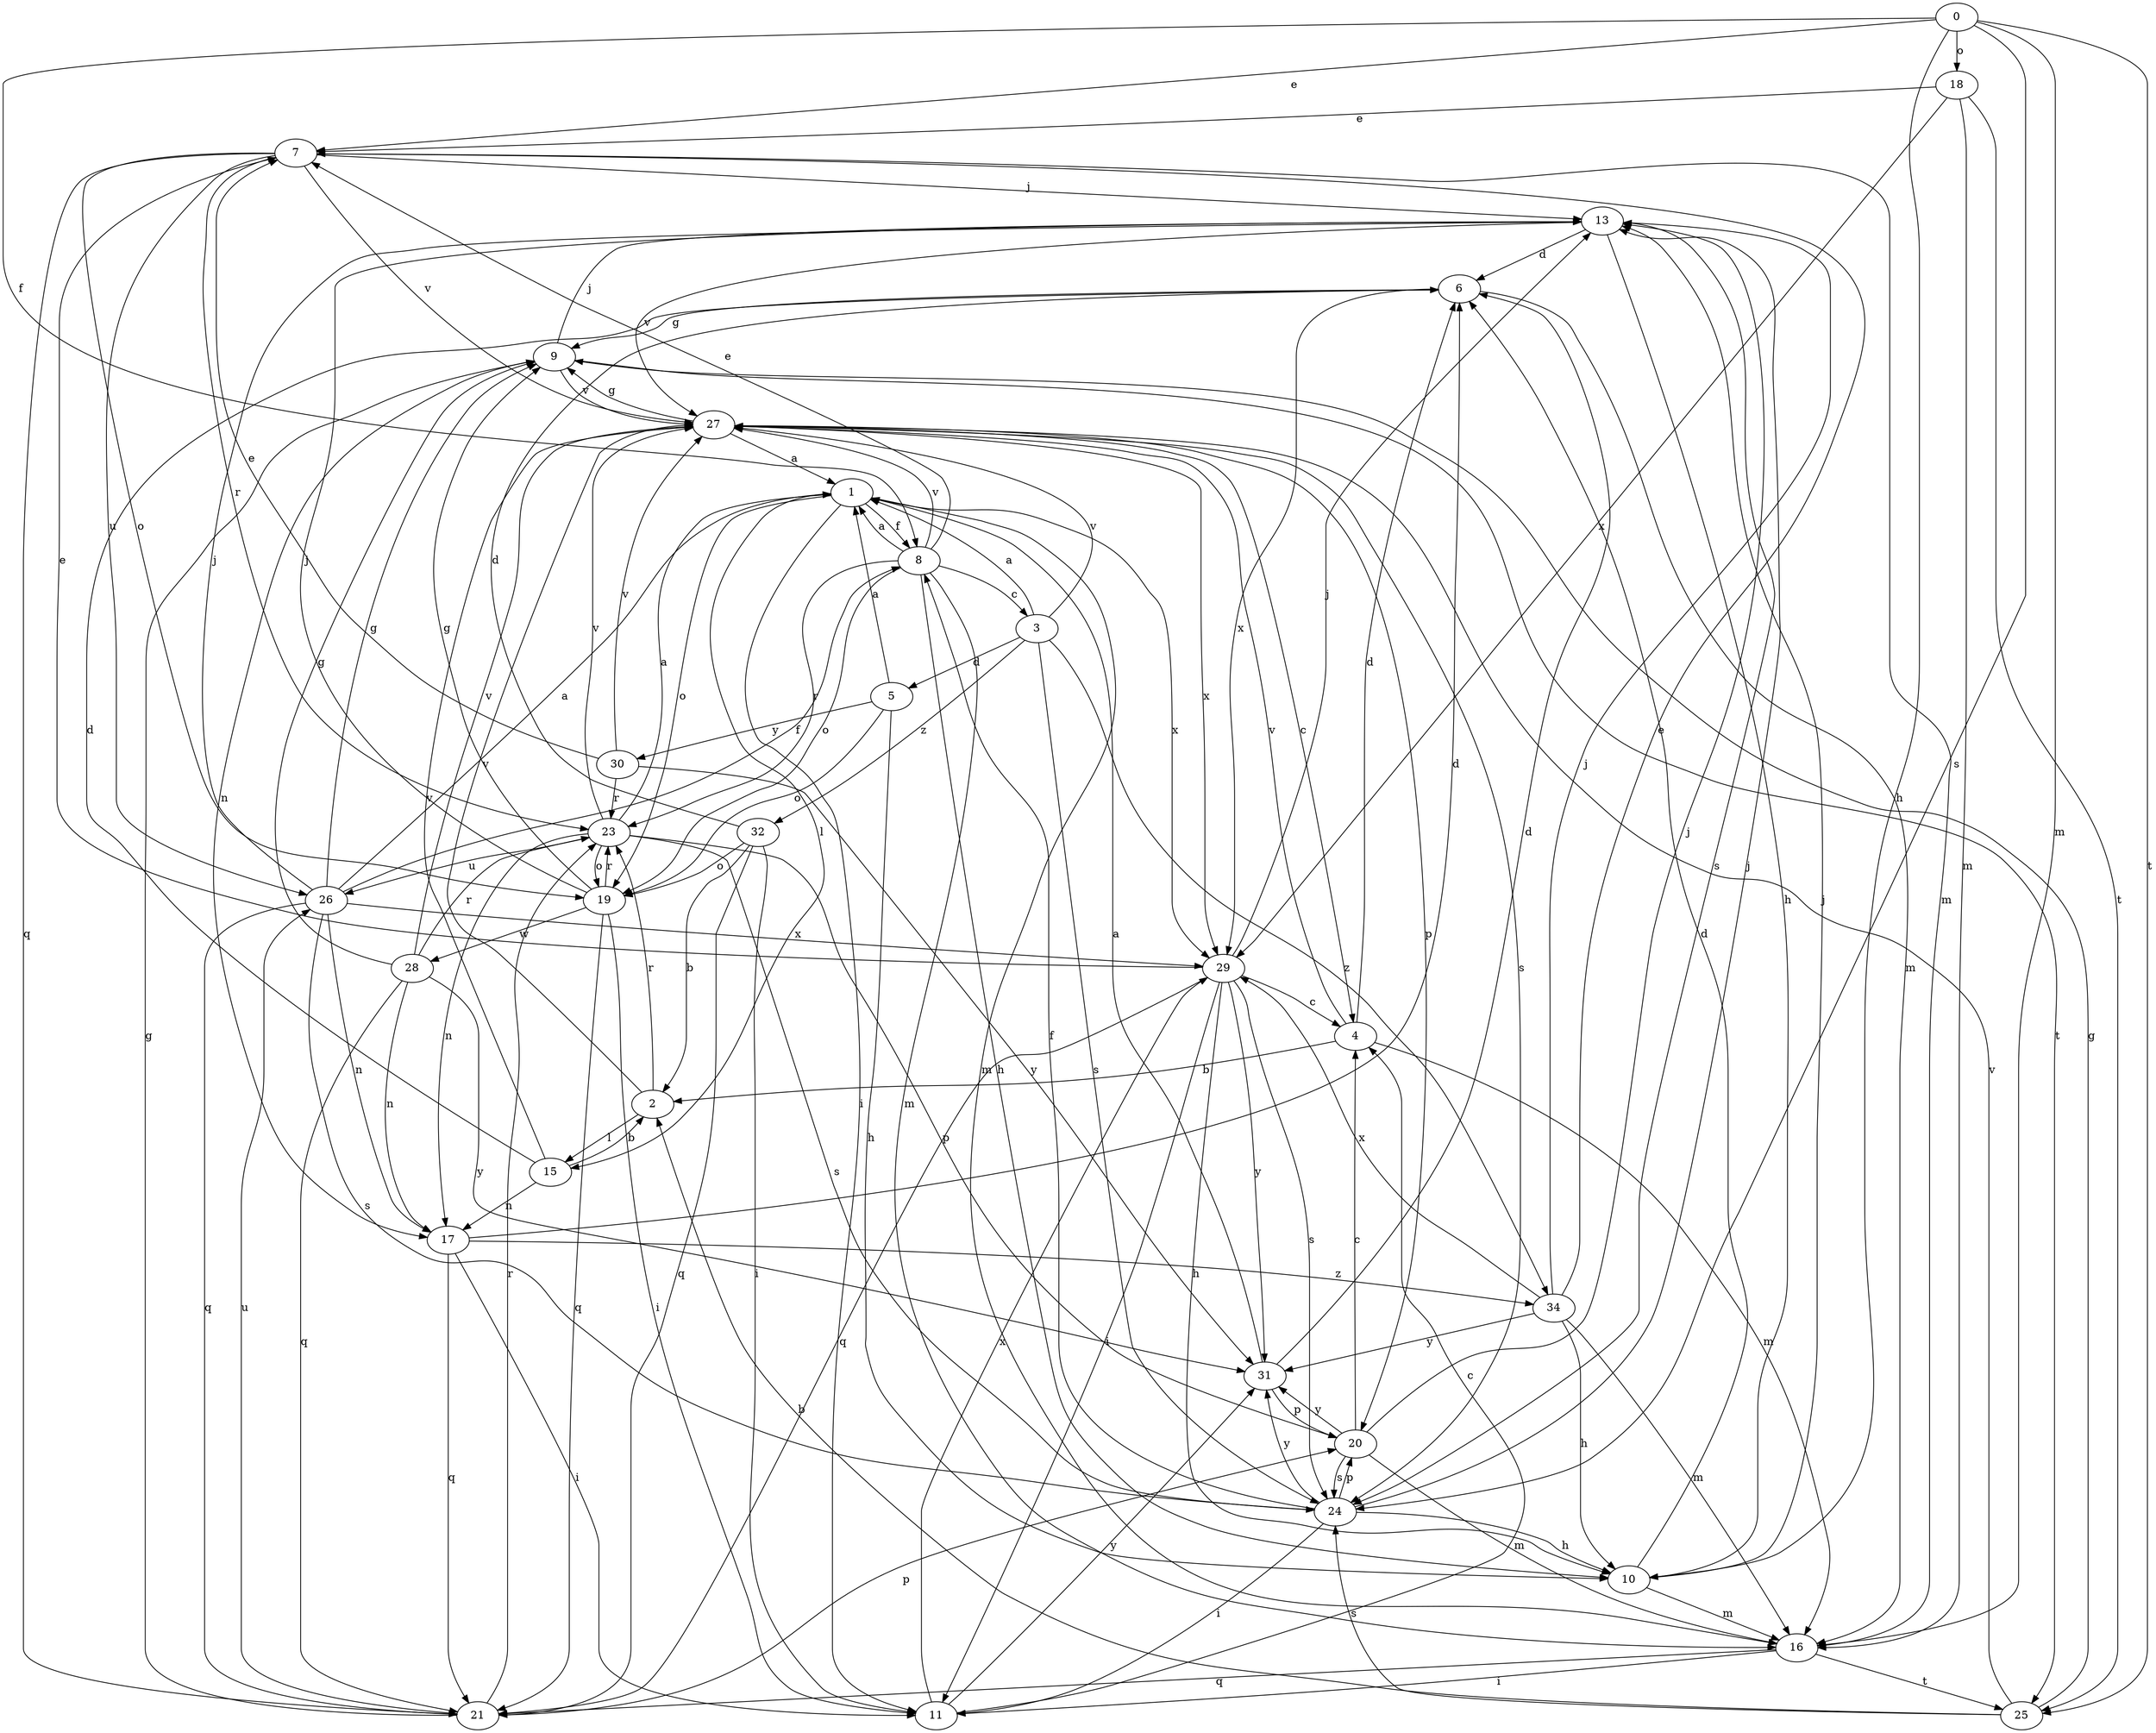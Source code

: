 strict digraph  {
0;
1;
2;
3;
4;
5;
6;
7;
8;
9;
10;
11;
13;
15;
16;
17;
18;
19;
20;
21;
23;
24;
25;
26;
27;
28;
29;
30;
31;
32;
34;
0 -> 7  [label=e];
0 -> 8  [label=f];
0 -> 10  [label=h];
0 -> 16  [label=m];
0 -> 18  [label=o];
0 -> 24  [label=s];
0 -> 25  [label=t];
1 -> 8  [label=f];
1 -> 11  [label=i];
1 -> 15  [label=l];
1 -> 16  [label=m];
1 -> 19  [label=o];
1 -> 29  [label=x];
2 -> 15  [label=l];
2 -> 23  [label=r];
2 -> 27  [label=v];
3 -> 1  [label=a];
3 -> 5  [label=d];
3 -> 24  [label=s];
3 -> 27  [label=v];
3 -> 32  [label=z];
3 -> 34  [label=z];
4 -> 2  [label=b];
4 -> 6  [label=d];
4 -> 16  [label=m];
4 -> 27  [label=v];
5 -> 1  [label=a];
5 -> 10  [label=h];
5 -> 19  [label=o];
5 -> 30  [label=y];
6 -> 9  [label=g];
6 -> 16  [label=m];
6 -> 29  [label=x];
7 -> 13  [label=j];
7 -> 16  [label=m];
7 -> 19  [label=o];
7 -> 21  [label=q];
7 -> 23  [label=r];
7 -> 26  [label=u];
7 -> 27  [label=v];
8 -> 1  [label=a];
8 -> 3  [label=c];
8 -> 7  [label=e];
8 -> 10  [label=h];
8 -> 16  [label=m];
8 -> 19  [label=o];
8 -> 23  [label=r];
8 -> 27  [label=v];
9 -> 13  [label=j];
9 -> 17  [label=n];
9 -> 25  [label=t];
9 -> 27  [label=v];
10 -> 6  [label=d];
10 -> 13  [label=j];
10 -> 16  [label=m];
11 -> 4  [label=c];
11 -> 29  [label=x];
11 -> 31  [label=y];
13 -> 6  [label=d];
13 -> 10  [label=h];
13 -> 24  [label=s];
13 -> 27  [label=v];
15 -> 2  [label=b];
15 -> 6  [label=d];
15 -> 17  [label=n];
15 -> 27  [label=v];
16 -> 11  [label=i];
16 -> 21  [label=q];
16 -> 25  [label=t];
17 -> 6  [label=d];
17 -> 11  [label=i];
17 -> 21  [label=q];
17 -> 34  [label=z];
18 -> 7  [label=e];
18 -> 16  [label=m];
18 -> 25  [label=t];
18 -> 29  [label=x];
19 -> 9  [label=g];
19 -> 11  [label=i];
19 -> 13  [label=j];
19 -> 21  [label=q];
19 -> 23  [label=r];
19 -> 28  [label=w];
20 -> 4  [label=c];
20 -> 13  [label=j];
20 -> 16  [label=m];
20 -> 24  [label=s];
20 -> 31  [label=y];
21 -> 9  [label=g];
21 -> 20  [label=p];
21 -> 23  [label=r];
21 -> 26  [label=u];
23 -> 1  [label=a];
23 -> 17  [label=n];
23 -> 19  [label=o];
23 -> 20  [label=p];
23 -> 24  [label=s];
23 -> 26  [label=u];
23 -> 27  [label=v];
24 -> 8  [label=f];
24 -> 10  [label=h];
24 -> 11  [label=i];
24 -> 13  [label=j];
24 -> 20  [label=p];
24 -> 31  [label=y];
25 -> 2  [label=b];
25 -> 9  [label=g];
25 -> 24  [label=s];
25 -> 27  [label=v];
26 -> 1  [label=a];
26 -> 8  [label=f];
26 -> 9  [label=g];
26 -> 13  [label=j];
26 -> 17  [label=n];
26 -> 21  [label=q];
26 -> 24  [label=s];
26 -> 29  [label=x];
27 -> 1  [label=a];
27 -> 4  [label=c];
27 -> 9  [label=g];
27 -> 20  [label=p];
27 -> 24  [label=s];
27 -> 29  [label=x];
28 -> 9  [label=g];
28 -> 17  [label=n];
28 -> 21  [label=q];
28 -> 23  [label=r];
28 -> 27  [label=v];
28 -> 31  [label=y];
29 -> 4  [label=c];
29 -> 7  [label=e];
29 -> 10  [label=h];
29 -> 11  [label=i];
29 -> 13  [label=j];
29 -> 21  [label=q];
29 -> 24  [label=s];
29 -> 31  [label=y];
30 -> 7  [label=e];
30 -> 23  [label=r];
30 -> 27  [label=v];
30 -> 31  [label=y];
31 -> 1  [label=a];
31 -> 6  [label=d];
31 -> 20  [label=p];
32 -> 2  [label=b];
32 -> 6  [label=d];
32 -> 11  [label=i];
32 -> 19  [label=o];
32 -> 21  [label=q];
34 -> 7  [label=e];
34 -> 10  [label=h];
34 -> 13  [label=j];
34 -> 16  [label=m];
34 -> 29  [label=x];
34 -> 31  [label=y];
}
